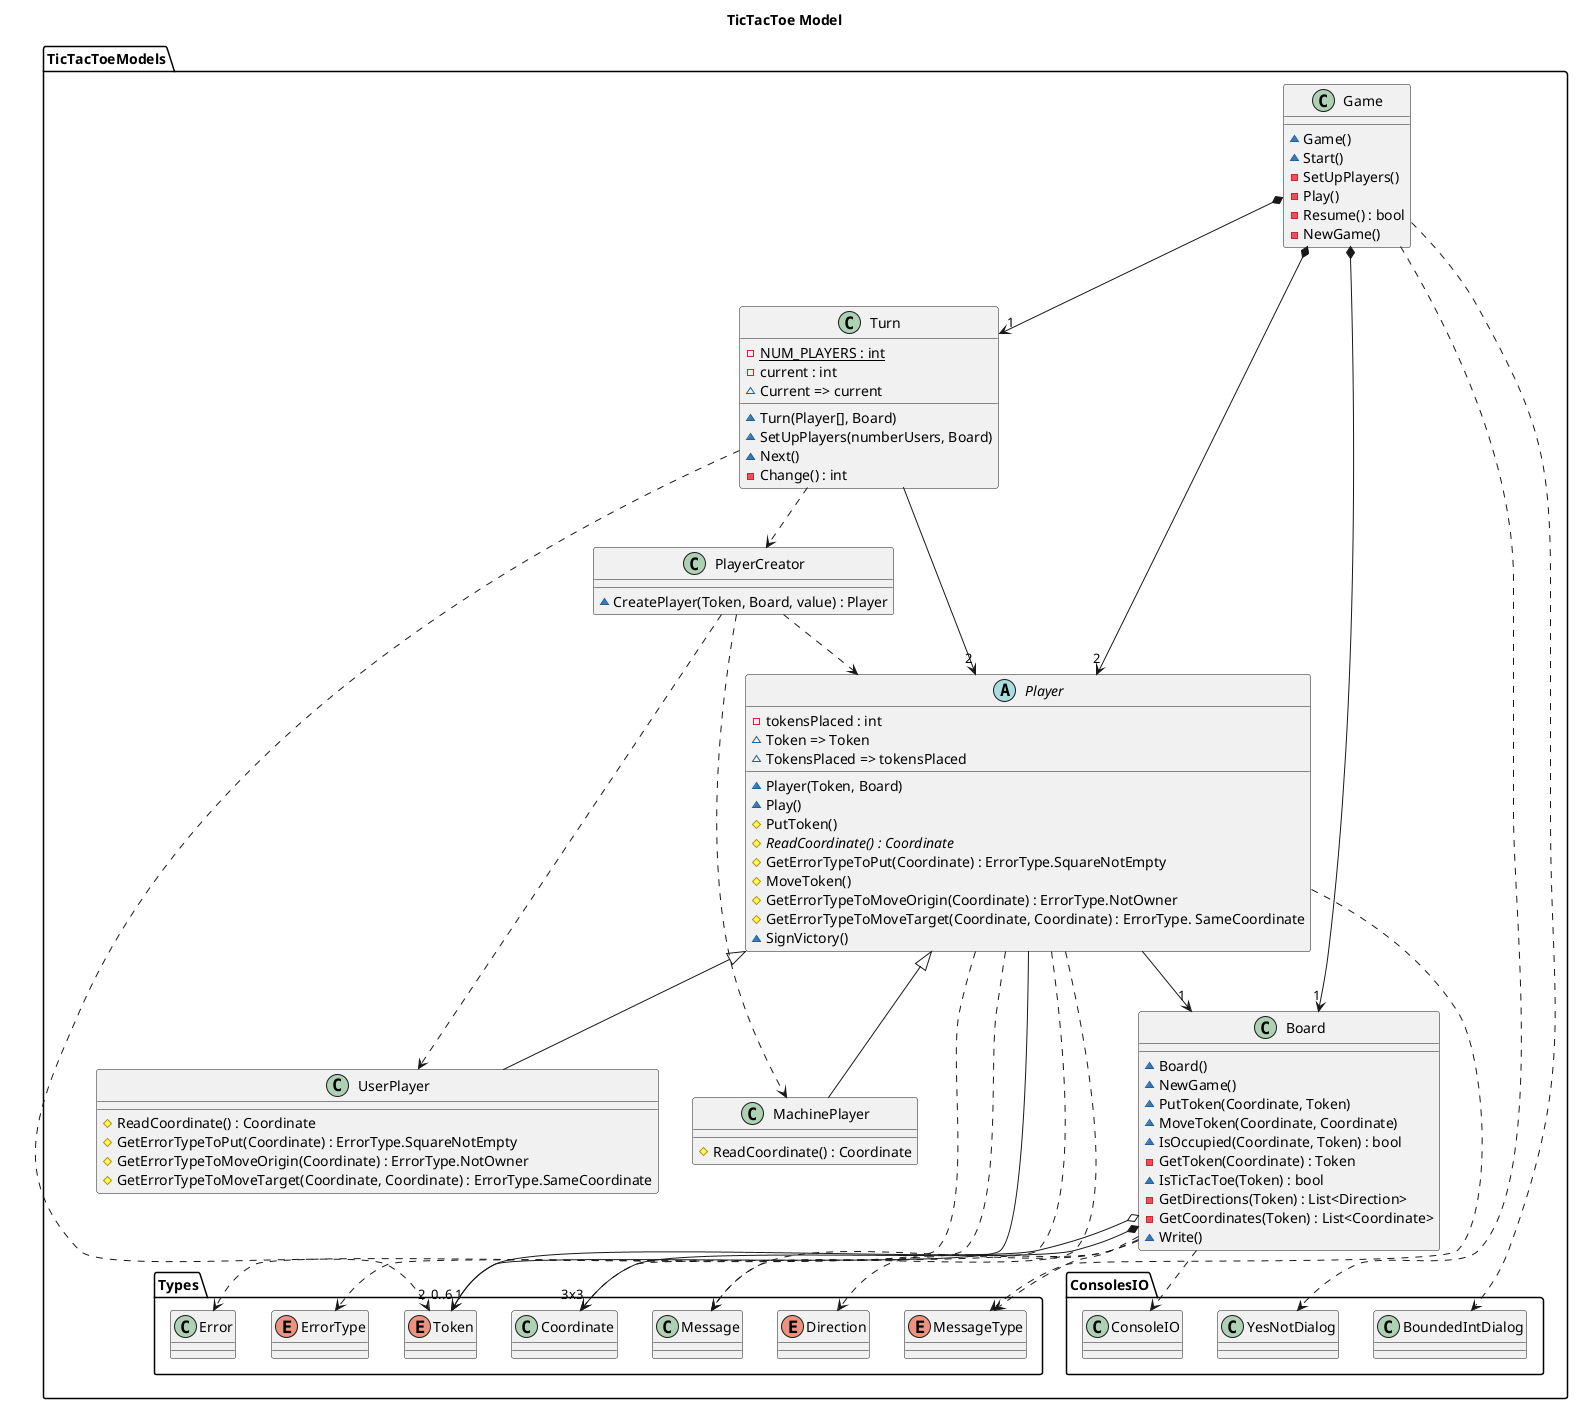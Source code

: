 @startuml TicTacToeAnalysisWithPolimorfismoModels
title TicTacToe Model
namespace TicTacToeModels{
    class Game{
        ~Game()
        ~Start()
        -SetUpPlayers()
        -Play()
        -Resume() : bool
        -NewGame()
    }
    Game *--> "1" Turn
    Game *--> "2" Player
    Game *--> "1" Board
    Game ..> ConsolesIO.YesNotDialog
    Game ..> ConsolesIO.BoundedIntDialog

    class Turn{
        -{static} NUM_PLAYERS : int
        -current : int
        ~Turn(Player[], Board)
        ~Current => current
        ~SetUpPlayers(numberUsers, Board)
        ~Next()
        -Change() : int
    }
    Turn --> "2" Player
    Turn ..> PlayerCreator
    Turn ..> "2" Types.Token

    class PlayerCreator{
        ~CreatePlayer(Token, Board, value) : Player
    }
    PlayerCreator ..> Player
    PlayerCreator ..> UserPlayer
    PlayerCreator ..> MachinePlayer

    abstract Player{
        -tokensPlaced : int
        ~Token => Token
        ~TokensPlaced => tokensPlaced
        ~Player(Token, Board)
        ~Play()
        #PutToken()
        #{abstract} ReadCoordinate() : Coordinate
        #GetErrorTypeToPut(Coordinate) : ErrorType.SquareNotEmpty
        #MoveToken()
        #GetErrorTypeToMoveOrigin(Coordinate) : ErrorType.NotOwner
        #GetErrorTypeToMoveTarget(Coordinate, Coordinate) : ErrorType. SameCoordinate
        ~SignVictory()
    }
    Player <|-- UserPlayer
    Player <|-- MachinePlayer
    Player --> "1" Types.Token
    Player --> "1" Board
    Player ..> Types.Coordinate
    Player ..> Types.Message
    Player ..> Types.MessageType
    Player ..> Types.Error
    Player ..> Types.ErrorType

    class UserPlayer{
        #ReadCoordinate() : Coordinate
        #GetErrorTypeToPut(Coordinate) : ErrorType.SquareNotEmpty
        #GetErrorTypeToMoveOrigin(Coordinate) : ErrorType.NotOwner
        #GetErrorTypeToMoveTarget(Coordinate, Coordinate) : ErrorType.SameCoordinate
    }

    class MachinePlayer{
        #ReadCoordinate() : Coordinate
    }

    class Board{
        ~Board()
        ~NewGame()
        ~PutToken(Coordinate, Token)
        ~MoveToken(Coordinate, Coordinate)
        ~IsOccupied(Coordinate, Token) : bool
        -GetToken(Coordinate) : Token
        ~IsTicTacToe(Token) : bool
        -GetDirections(Token) : List<Direction>
        -GetCoordinates(Token) : List<Coordinate>
        ~Write()
    }
    Board o--> "0..6" Types.Token
    Board *--> "3x3" Types.Coordinate
    Board ..> Types.Direction
    Board ..> Types.Message
    Board ..> Types.MessageType
    Board ..> ConsolesIO.ConsoleIO

    class ConsolesIO.ConsoleIO
    class ConsolesIO.YesNotDialog
    class ConsolesIO.BoundedIntDialog

    enum Types.Token{}
    enum Types.MessageType{}
    enum Types.Direction{}
    enum Types.ErrorType{}
}
@enduml